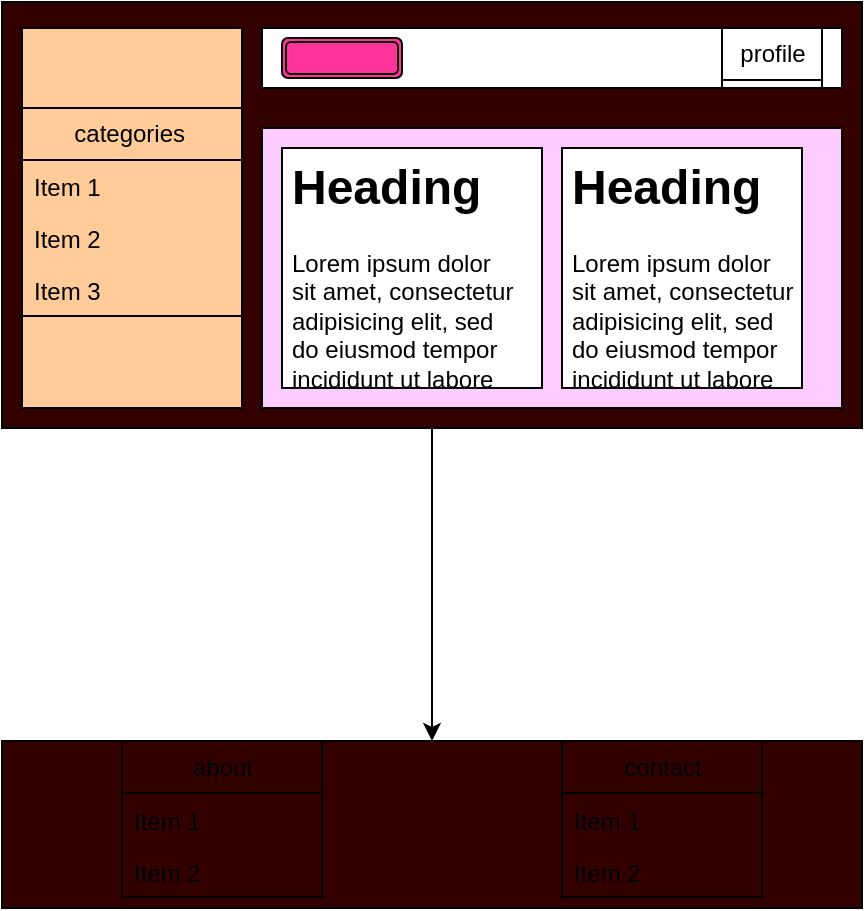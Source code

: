 <mxfile>
    <diagram id="a_FDYrf_5tLcuiGUJgn6" name="Page-1">
        <mxGraphModel dx="1763" dy="750" grid="1" gridSize="10" guides="1" tooltips="1" connect="1" arrows="1" fold="1" page="1" pageScale="1" pageWidth="850" pageHeight="1100" math="0" shadow="0">
            <root>
                <mxCell id="0"/>
                <mxCell id="1" parent="0"/>
                <mxCell id="24" value="" style="group" vertex="1" connectable="0" parent="1">
                    <mxGeometry x="10" y="57" width="430" height="213" as="geometry"/>
                </mxCell>
                <mxCell id="3" value="" style="rounded=0;whiteSpace=wrap;html=1;fillColor=#330000;" vertex="1" parent="24">
                    <mxGeometry width="430" height="213" as="geometry"/>
                </mxCell>
                <mxCell id="6" value="" style="rounded=0;whiteSpace=wrap;html=1;fillColor=#FFCC99;" vertex="1" parent="24">
                    <mxGeometry x="10" y="13" width="110" height="190" as="geometry"/>
                </mxCell>
                <mxCell id="7" value="" style="rounded=0;whiteSpace=wrap;html=1;" vertex="1" parent="24">
                    <mxGeometry x="130" y="13" width="290" height="30" as="geometry"/>
                </mxCell>
                <mxCell id="9" value="" style="rounded=0;whiteSpace=wrap;html=1;fillColor=#FFCCFF;" vertex="1" parent="24">
                    <mxGeometry x="130" y="63" width="290" height="140" as="geometry"/>
                </mxCell>
                <mxCell id="10" value="" style="rounded=0;whiteSpace=wrap;html=1;" vertex="1" parent="24">
                    <mxGeometry x="140" y="73" width="130" height="120" as="geometry"/>
                </mxCell>
                <mxCell id="11" value="" style="rounded=0;whiteSpace=wrap;html=1;" vertex="1" parent="24">
                    <mxGeometry x="280" y="73" width="120" height="120" as="geometry"/>
                </mxCell>
                <mxCell id="13" value="&lt;h1&gt;Heading&lt;/h1&gt;&lt;p&gt;Lorem ipsum dolor sit amet, consectetur adipisicing elit, sed do eiusmod tempor incididunt ut labore et dolore magna aliqua.&lt;/p&gt;" style="text;html=1;strokeColor=none;fillColor=none;spacing=5;spacingTop=-20;whiteSpace=wrap;overflow=hidden;rounded=0;" vertex="1" parent="24">
                    <mxGeometry x="140" y="73" width="120" height="120" as="geometry"/>
                </mxCell>
                <mxCell id="14" value="&lt;h1&gt;Heading&lt;/h1&gt;&lt;p&gt;Lorem ipsum dolor sit amet, consectetur adipisicing elit, sed do eiusmod tempor incididunt ut labore et dolore magna aliqua.&lt;/p&gt;" style="text;html=1;strokeColor=none;fillColor=none;spacing=5;spacingTop=-20;whiteSpace=wrap;overflow=hidden;rounded=0;" vertex="1" parent="24">
                    <mxGeometry x="280" y="73" width="120" height="120" as="geometry"/>
                </mxCell>
                <mxCell id="15" value="categories&amp;nbsp;" style="swimlane;fontStyle=0;childLayout=stackLayout;horizontal=1;startSize=26;fillColor=none;horizontalStack=0;resizeParent=1;resizeParentMax=0;resizeLast=0;collapsible=1;marginBottom=0;html=1;" vertex="1" parent="24">
                    <mxGeometry x="10" y="53" width="110" height="104" as="geometry">
                        <mxRectangle x="20" y="110" width="100" height="30" as="alternateBounds"/>
                    </mxGeometry>
                </mxCell>
                <mxCell id="16" value="Item 1" style="text;strokeColor=none;fillColor=none;align=left;verticalAlign=top;spacingLeft=4;spacingRight=4;overflow=hidden;rotatable=0;points=[[0,0.5],[1,0.5]];portConstraint=eastwest;whiteSpace=wrap;html=1;" vertex="1" parent="15">
                    <mxGeometry y="26" width="110" height="26" as="geometry"/>
                </mxCell>
                <mxCell id="17" value="Item 2" style="text;strokeColor=none;fillColor=none;align=left;verticalAlign=top;spacingLeft=4;spacingRight=4;overflow=hidden;rotatable=0;points=[[0,0.5],[1,0.5]];portConstraint=eastwest;whiteSpace=wrap;html=1;" vertex="1" parent="15">
                    <mxGeometry y="52" width="110" height="26" as="geometry"/>
                </mxCell>
                <mxCell id="18" value="Item 3" style="text;strokeColor=none;fillColor=none;align=left;verticalAlign=top;spacingLeft=4;spacingRight=4;overflow=hidden;rotatable=0;points=[[0,0.5],[1,0.5]];portConstraint=eastwest;whiteSpace=wrap;html=1;" vertex="1" parent="15">
                    <mxGeometry y="78" width="110" height="26" as="geometry"/>
                </mxCell>
                <mxCell id="19" value="profile" style="swimlane;fontStyle=0;childLayout=stackLayout;horizontal=1;startSize=26;fillColor=none;horizontalStack=0;resizeParent=1;resizeParentMax=0;resizeLast=0;collapsible=1;marginBottom=0;html=1;" vertex="1" collapsed="1" parent="24">
                    <mxGeometry x="360" y="13" width="50" height="30" as="geometry">
                        <mxRectangle x="370" y="70" width="60" height="104" as="alternateBounds"/>
                    </mxGeometry>
                </mxCell>
                <mxCell id="20" value="cart" style="text;strokeColor=none;fillColor=none;align=left;verticalAlign=top;spacingLeft=4;spacingRight=4;overflow=hidden;rotatable=0;points=[[0,0.5],[1,0.5]];portConstraint=eastwest;whiteSpace=wrap;html=1;" vertex="1" parent="19">
                    <mxGeometry y="26" width="60" height="26" as="geometry"/>
                </mxCell>
                <mxCell id="21" value="profile" style="text;strokeColor=none;fillColor=none;align=left;verticalAlign=top;spacingLeft=4;spacingRight=4;overflow=hidden;rotatable=0;points=[[0,0.5],[1,0.5]];portConstraint=eastwest;whiteSpace=wrap;html=1;" vertex="1" parent="19">
                    <mxGeometry y="52" width="60" height="26" as="geometry"/>
                </mxCell>
                <mxCell id="22" value="long out" style="text;strokeColor=none;fillColor=none;align=left;verticalAlign=top;spacingLeft=4;spacingRight=4;overflow=hidden;rotatable=0;points=[[0,0.5],[1,0.5]];portConstraint=eastwest;whiteSpace=wrap;html=1;" vertex="1" parent="19">
                    <mxGeometry y="78" width="60" height="26" as="geometry"/>
                </mxCell>
                <mxCell id="23" value="" style="shape=ext;double=1;rounded=1;whiteSpace=wrap;html=1;fillColor=#FF3399;" vertex="1" parent="24">
                    <mxGeometry x="140" y="18" width="60" height="20" as="geometry"/>
                </mxCell>
                <mxCell id="25" value="" style="whiteSpace=wrap;html=1;fillColor=#330000;rounded=0;" vertex="1" parent="1">
                    <mxGeometry x="10" y="426.5" width="430" height="83.5" as="geometry"/>
                </mxCell>
                <mxCell id="26" value="" style="edgeStyle=none;html=1;" edge="1" parent="1" source="3" target="25">
                    <mxGeometry relative="1" as="geometry"/>
                </mxCell>
                <mxCell id="27" value="contact" style="swimlane;fontStyle=0;childLayout=stackLayout;horizontal=1;startSize=26;fillColor=none;horizontalStack=0;resizeParent=1;resizeParentMax=0;resizeLast=0;collapsible=1;marginBottom=0;html=1;" vertex="1" parent="1">
                    <mxGeometry x="290" y="426.5" width="100" height="78" as="geometry">
                        <mxRectangle x="20" y="110" width="100" height="30" as="alternateBounds"/>
                    </mxGeometry>
                </mxCell>
                <mxCell id="28" value="Item 1" style="text;strokeColor=none;fillColor=none;align=left;verticalAlign=top;spacingLeft=4;spacingRight=4;overflow=hidden;rotatable=0;points=[[0,0.5],[1,0.5]];portConstraint=eastwest;whiteSpace=wrap;html=1;" vertex="1" parent="27">
                    <mxGeometry y="26" width="100" height="26" as="geometry"/>
                </mxCell>
                <mxCell id="29" value="Item 2" style="text;strokeColor=none;fillColor=none;align=left;verticalAlign=top;spacingLeft=4;spacingRight=4;overflow=hidden;rotatable=0;points=[[0,0.5],[1,0.5]];portConstraint=eastwest;whiteSpace=wrap;html=1;" vertex="1" parent="27">
                    <mxGeometry y="52" width="100" height="26" as="geometry"/>
                </mxCell>
                <mxCell id="31" value="about" style="swimlane;fontStyle=0;childLayout=stackLayout;horizontal=1;startSize=26;fillColor=none;horizontalStack=0;resizeParent=1;resizeParentMax=0;resizeLast=0;collapsible=1;marginBottom=0;html=1;" vertex="1" parent="1">
                    <mxGeometry x="70" y="426.5" width="100" height="78" as="geometry">
                        <mxRectangle x="20" y="110" width="100" height="30" as="alternateBounds"/>
                    </mxGeometry>
                </mxCell>
                <mxCell id="32" value="Item 1" style="text;strokeColor=none;fillColor=none;align=left;verticalAlign=top;spacingLeft=4;spacingRight=4;overflow=hidden;rotatable=0;points=[[0,0.5],[1,0.5]];portConstraint=eastwest;whiteSpace=wrap;html=1;" vertex="1" parent="31">
                    <mxGeometry y="26" width="100" height="26" as="geometry"/>
                </mxCell>
                <mxCell id="33" value="Item 2" style="text;strokeColor=none;fillColor=none;align=left;verticalAlign=top;spacingLeft=4;spacingRight=4;overflow=hidden;rotatable=0;points=[[0,0.5],[1,0.5]];portConstraint=eastwest;whiteSpace=wrap;html=1;" vertex="1" parent="31">
                    <mxGeometry y="52" width="100" height="26" as="geometry"/>
                </mxCell>
            </root>
        </mxGraphModel>
    </diagram>
</mxfile>